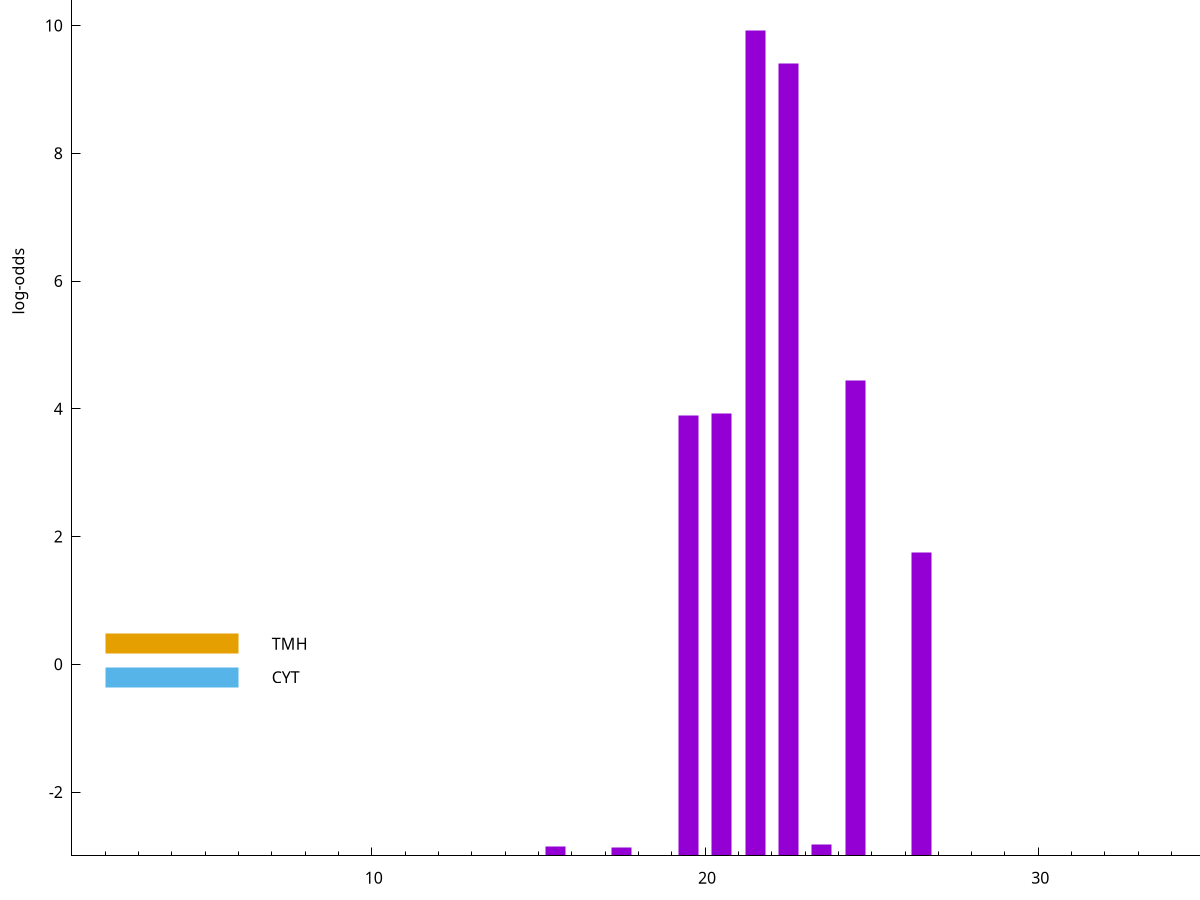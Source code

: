 set title "LipoP predictions for SRR4065689.gff"
set size 2., 1.4
set xrange [1:70] 
set mxtics 10
set yrange [-3:15]
set y2range [0:18]
set ylabel "log-odds"
set term postscript eps color solid "Helvetica" 30
set output "SRR4065689.gff28.eps"
set arrow from 2,10.735 to 6,10.735 nohead lt 1 lw 20
set label "SpI" at 7,10.735
set arrow from 2,0.323287 to 6,0.323287 nohead lt 4 lw 20
set label "TMH" at 7,0.323287
set arrow from 2,-0.200913 to 6,-0.200913 nohead lt 3 lw 20
set label "CYT" at 7,-0.200913
set arrow from 2,10.735 to 6,10.735 nohead lt 1 lw 20
set label "SpI" at 7,10.735
# NOTE: The scores below are the log-odds scores with the threshold
# NOTE: subtracted (a hack to make gnuplot make the histogram all
# NOTE: look nice).
plot "-" axes x1y2 title "" with impulses lt 1 lw 20
21.500000 12.924110
22.500000 12.403320
24.500000 7.447510
20.500000 6.921220
19.500000 6.892830
26.500000 4.750670
23.500000 0.175960
15.500000 0.151630
17.500000 0.135100
e
exit
